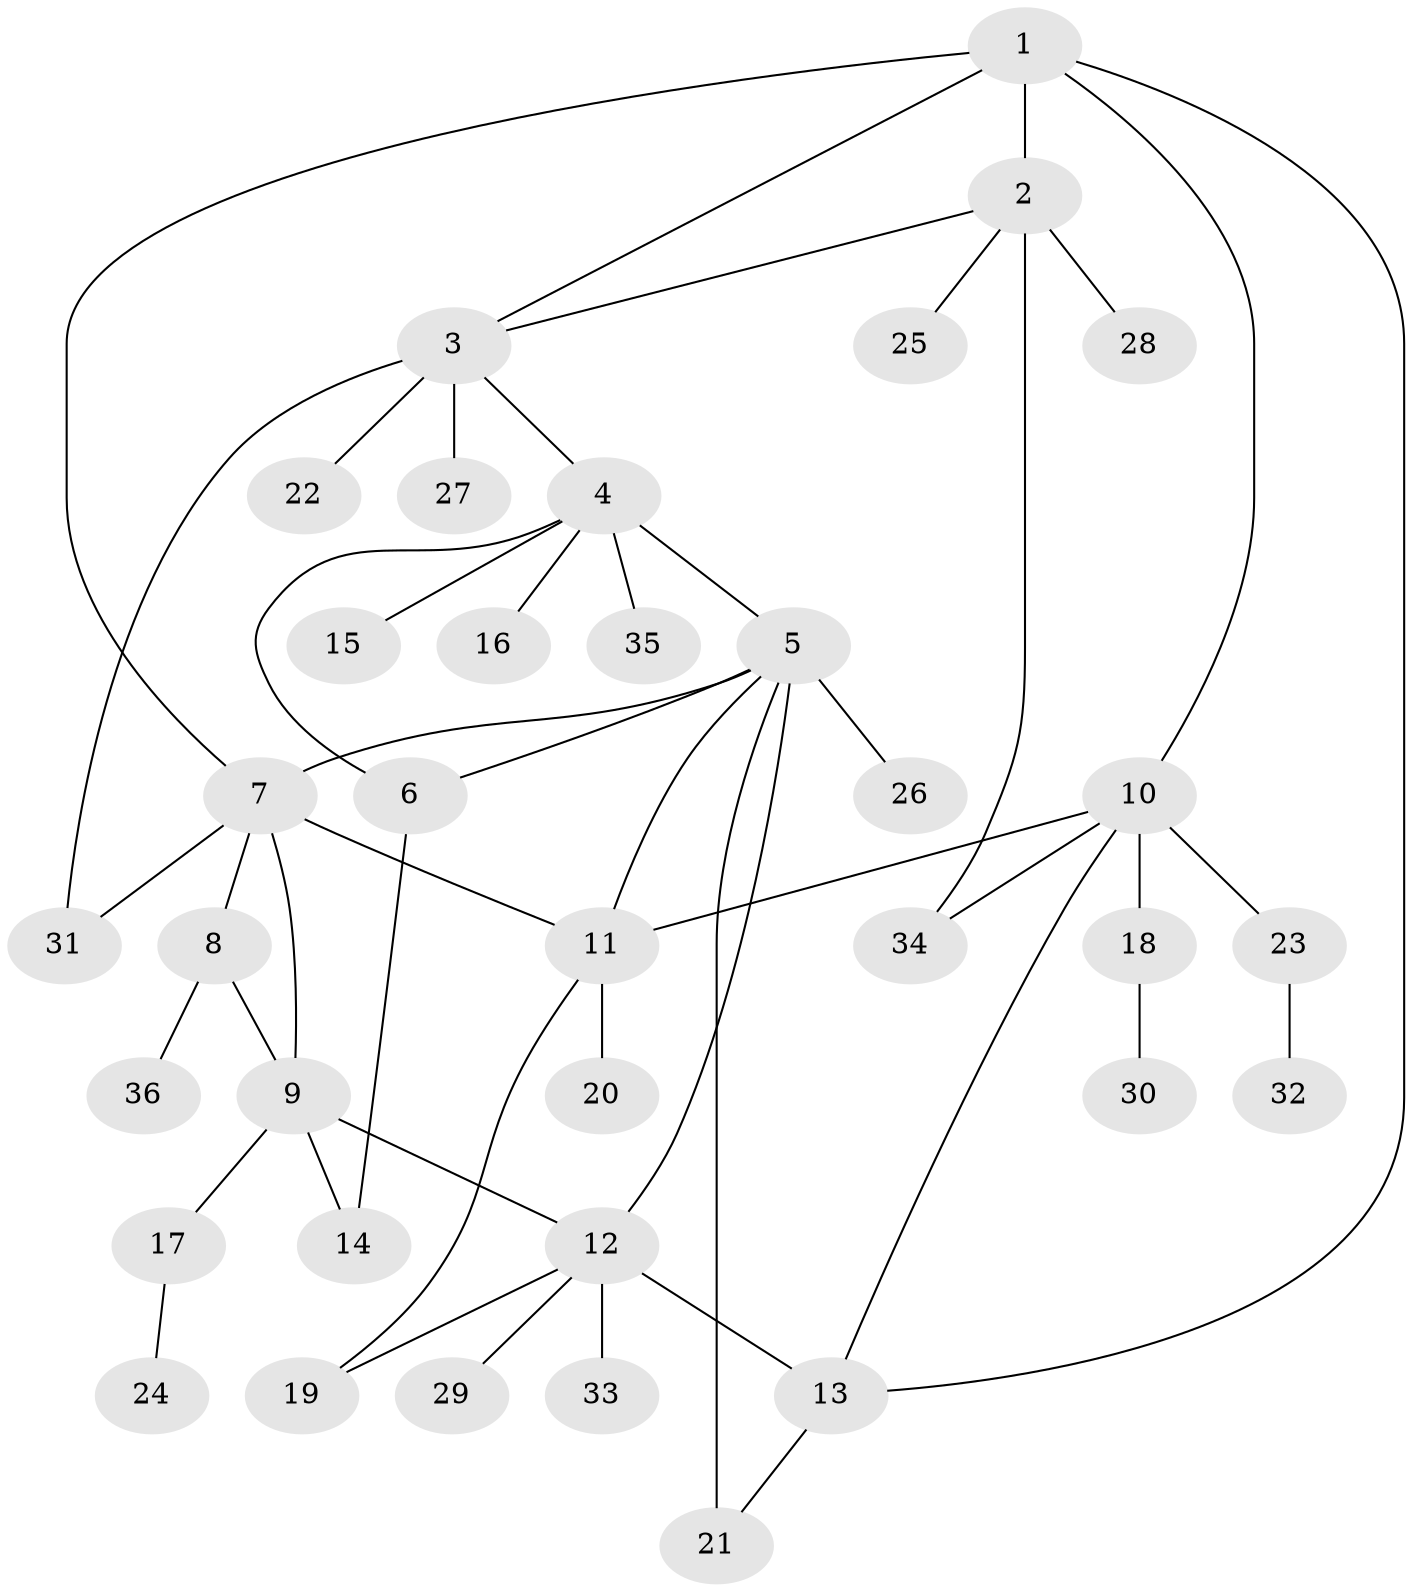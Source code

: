 // original degree distribution, {6: 0.028169014084507043, 7: 0.08450704225352113, 9: 0.014084507042253521, 5: 0.028169014084507043, 4: 0.04225352112676056, 3: 0.08450704225352113, 8: 0.014084507042253521, 2: 0.2112676056338028, 1: 0.49295774647887325}
// Generated by graph-tools (version 1.1) at 2025/37/03/09/25 02:37:12]
// undirected, 36 vertices, 49 edges
graph export_dot {
graph [start="1"]
  node [color=gray90,style=filled];
  1;
  2;
  3;
  4;
  5;
  6;
  7;
  8;
  9;
  10;
  11;
  12;
  13;
  14;
  15;
  16;
  17;
  18;
  19;
  20;
  21;
  22;
  23;
  24;
  25;
  26;
  27;
  28;
  29;
  30;
  31;
  32;
  33;
  34;
  35;
  36;
  1 -- 2 [weight=1.0];
  1 -- 3 [weight=1.0];
  1 -- 7 [weight=1.0];
  1 -- 10 [weight=1.0];
  1 -- 13 [weight=1.0];
  2 -- 3 [weight=1.0];
  2 -- 25 [weight=1.0];
  2 -- 28 [weight=2.0];
  2 -- 34 [weight=1.0];
  3 -- 4 [weight=1.0];
  3 -- 22 [weight=1.0];
  3 -- 27 [weight=3.0];
  3 -- 31 [weight=1.0];
  4 -- 5 [weight=2.0];
  4 -- 6 [weight=2.0];
  4 -- 15 [weight=1.0];
  4 -- 16 [weight=1.0];
  4 -- 35 [weight=1.0];
  5 -- 6 [weight=1.0];
  5 -- 7 [weight=1.0];
  5 -- 11 [weight=1.0];
  5 -- 12 [weight=1.0];
  5 -- 21 [weight=2.0];
  5 -- 26 [weight=1.0];
  6 -- 14 [weight=1.0];
  7 -- 8 [weight=1.0];
  7 -- 9 [weight=1.0];
  7 -- 11 [weight=1.0];
  7 -- 31 [weight=1.0];
  8 -- 9 [weight=1.0];
  8 -- 36 [weight=1.0];
  9 -- 12 [weight=2.0];
  9 -- 14 [weight=1.0];
  9 -- 17 [weight=1.0];
  10 -- 11 [weight=2.0];
  10 -- 13 [weight=1.0];
  10 -- 18 [weight=1.0];
  10 -- 23 [weight=1.0];
  10 -- 34 [weight=1.0];
  11 -- 19 [weight=1.0];
  11 -- 20 [weight=1.0];
  12 -- 13 [weight=4.0];
  12 -- 19 [weight=1.0];
  12 -- 29 [weight=1.0];
  12 -- 33 [weight=1.0];
  13 -- 21 [weight=1.0];
  17 -- 24 [weight=1.0];
  18 -- 30 [weight=1.0];
  23 -- 32 [weight=1.0];
}
